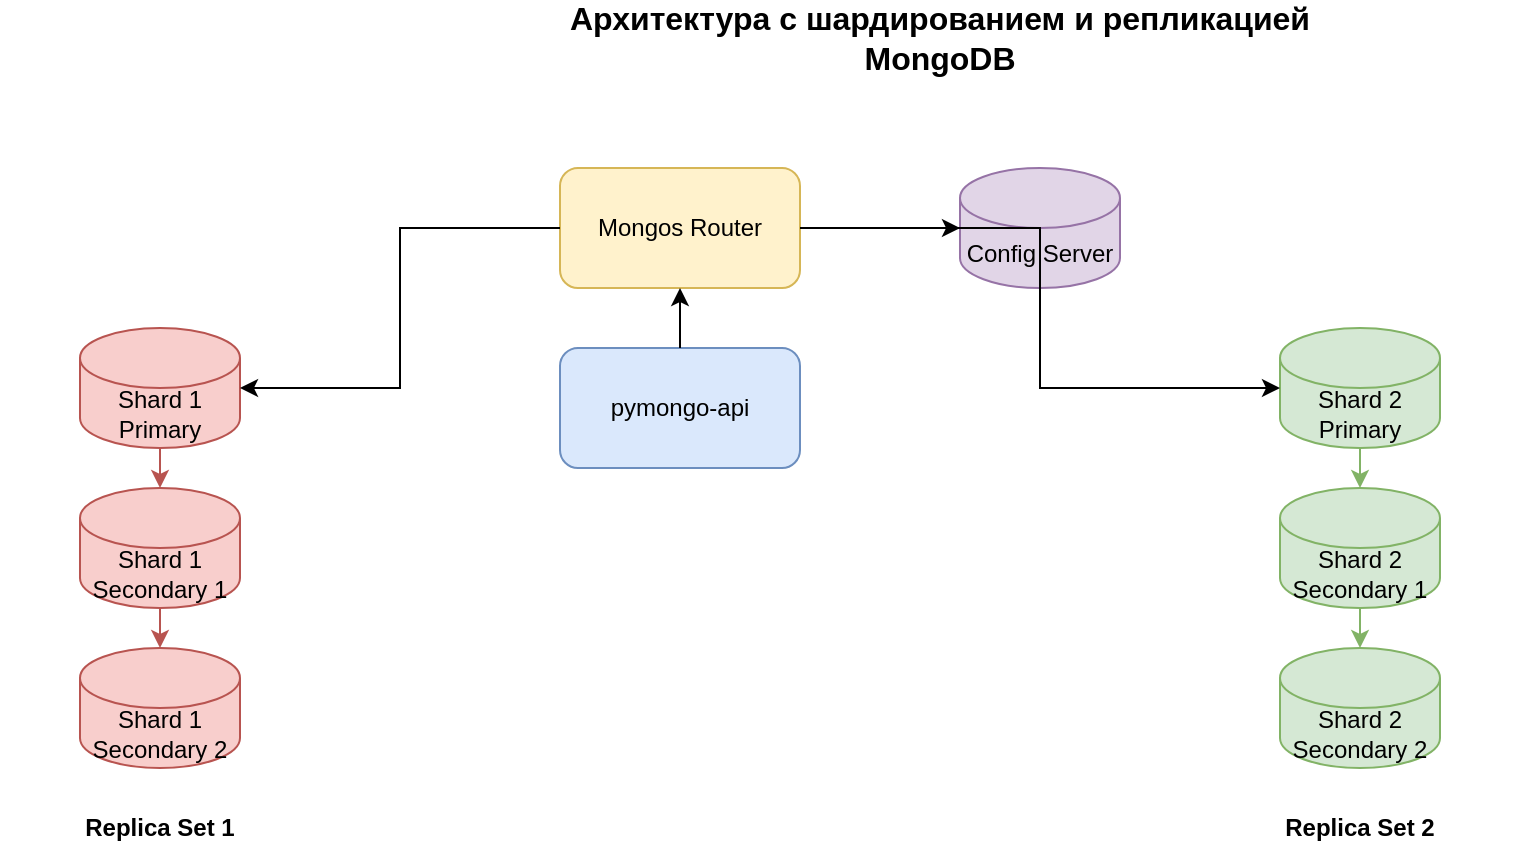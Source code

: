 <mxfile version="24.6.4" type="device">
  <diagram name="Шардирование + Репликация" id="-H_mtQnk-PTXWXPvYvuk">
    <mxGraphModel dx="954" dy="674" grid="1" gridSize="10" guides="1" tooltips="1" connect="1" arrows="1" fold="1" page="1" pageScale="1" pageWidth="1169" pageHeight="827" math="0" shadow="0">
      <root>
        <mxCell id="0" />
        <mxCell id="1" parent="0" />
        
        <!-- API Gateway -->
        <mxCell id="api-gateway" value="pymongo-api" style="rounded=1;whiteSpace=wrap;html=1;fillColor=#dae8fc;strokeColor=#6c8ebf;" vertex="1" parent="1">
          <mxGeometry x="360" y="290" width="120" height="60" as="geometry" />
        </mxCell>
        
        <!-- Mongos Router -->
        <mxCell id="mongos-router" value="Mongos Router" style="rounded=1;whiteSpace=wrap;html=1;fillColor=#fff2cc;strokeColor=#d6b656;" vertex="1" parent="1">
          <mxGeometry x="360" y="200" width="120" height="60" as="geometry" />
        </mxCell>
        
        <!-- Config Server -->
        <mxCell id="config-server" value="Config Server" style="shape=cylinder3;whiteSpace=wrap;html=1;boundedLbl=1;backgroundOutline=1;size=15;fillColor=#e1d5e7;strokeColor=#9673a6;" vertex="1" parent="1">
          <mxGeometry x="560" y="200" width="80" height="60" as="geometry" />
        </mxCell>
        
        <!-- Shard 1 Primary -->
        <mxCell id="shard1-primary" value="Shard 1 Primary" style="shape=cylinder3;whiteSpace=wrap;html=1;boundedLbl=1;backgroundOutline=1;size=15;fillColor=#f8cecc;strokeColor=#b85450;" vertex="1" parent="1">
          <mxGeometry x="120" y="280" width="80" height="60" as="geometry" />
        </mxCell>
        
        <!-- Shard 1 Secondary 1 -->
        <mxCell id="shard1-secondary1" value="Shard 1 Secondary 1" style="shape=cylinder3;whiteSpace=wrap;html=1;boundedLbl=1;backgroundOutline=1;size=15;fillColor=#f8cecc;strokeColor=#b85450;" vertex="1" parent="1">
          <mxGeometry x="120" y="360" width="80" height="60" as="geometry" />
        </mxCell>
        
        <!-- Shard 1 Secondary 2 -->
        <mxCell id="shard1-secondary2" value="Shard 1 Secondary 2" style="shape=cylinder3;whiteSpace=wrap;html=1;boundedLbl=1;backgroundOutline=1;size=15;fillColor=#f8cecc;strokeColor=#b85450;" vertex="1" parent="1">
          <mxGeometry x="120" y="440" width="80" height="60" as="geometry" />
        </mxCell>
        
        <!-- Shard 2 Primary -->
        <mxCell id="shard2-primary" value="Shard 2 Primary" style="shape=cylinder3;whiteSpace=wrap;html=1;boundedLbl=1;backgroundOutline=1;size=15;fillColor=#d5e8d4;strokeColor=#82b366;" vertex="1" parent="1">
          <mxGeometry x="720" y="280" width="80" height="60" as="geometry" />
        </mxCell>
        
        <!-- Shard 2 Secondary 1 -->
        <mxCell id="shard2-secondary1" value="Shard 2 Secondary 1" style="shape=cylinder3;whiteSpace=wrap;html=1;boundedLbl=1;backgroundOutline=1;size=15;fillColor=#d5e8d4;strokeColor=#82b366;" vertex="1" parent="1">
          <mxGeometry x="720" y="360" width="80" height="60" as="geometry" />
        </mxCell>
        
        <!-- Shard 2 Secondary 2 -->
        <mxCell id="shard2-secondary2" value="Shard 2 Secondary 2" style="shape=cylinder3;whiteSpace=wrap;html=1;boundedLbl=1;backgroundOutline=1;size=15;fillColor=#d5e8d4;strokeColor=#82b366;" vertex="1" parent="1">
          <mxGeometry x="720" y="440" width="80" height="60" as="geometry" />
        </mxCell>
        
        <!-- Connections -->
        <mxCell id="api-to-mongos" style="edgeStyle=orthogonalEdgeStyle;rounded=0;orthogonalLoop=1;jettySize=auto;html=1;exitX=0.5;exitY=0;exitDx=0;exitDy=0;entryX=0.5;entryY=1;entryDx=0;entryDy=0;" edge="1" parent="1" source="api-gateway" target="mongos-router">
          <mxGeometry relative="1" as="geometry" />
        </mxCell>
        
        <mxCell id="mongos-to-config" style="edgeStyle=orthogonalEdgeStyle;rounded=0;orthogonalLoop=1;jettySize=auto;html=1;exitX=1;exitY=0.5;exitDx=0;exitDy=0;entryX=0;entryY=0.5;entryDx=0;entryDy=0;" edge="1" parent="1" source="mongos-router" target="config-server">
          <mxGeometry relative="1" as="geometry" />
        </mxCell>
        
        <mxCell id="mongos-to-shard1-primary" style="edgeStyle=orthogonalEdgeStyle;rounded=0;orthogonalLoop=1;jettySize=auto;html=1;exitX=0;exitY=0.5;exitDx=0;exitDy=0;entryX=1;entryY=0.5;entryDx=0;entryDy=0;" edge="1" parent="1" source="mongos-router" target="shard1-primary">
          <mxGeometry relative="1" as="geometry" />
        </mxCell>
        
        <mxCell id="mongos-to-shard2-primary" style="edgeStyle=orthogonalEdgeStyle;rounded=0;orthogonalLoop=1;jettySize=auto;html=1;exitX=1;exitY=0.5;exitDx=0;exitDy=0;entryX=0;entryY=0.5;entryDx=0;entryDy=0;" edge="1" parent="1" source="mongos-router" target="shard2-primary">
          <mxGeometry relative="1" as="geometry" />
        </mxCell>
        
        <!-- Replica Set Connections -->
        <mxCell id="shard1-replica-1" style="edgeStyle=orthogonalEdgeStyle;rounded=0;orthogonalLoop=1;jettySize=auto;html=1;exitX=0.5;exitY=1;exitDx=0;exitDy=0;entryX=0.5;entryY=0;entryDx=0;entryDy=0;strokeColor=#b85450;" edge="1" parent="1" source="shard1-primary" target="shard1-secondary1">
          <mxGeometry relative="1" as="geometry" />
        </mxCell>
        
        <mxCell id="shard1-replica-2" style="edgeStyle=orthogonalEdgeStyle;rounded=0;orthogonalLoop=1;jettySize=auto;html=1;exitX=0.5;exitY=1;exitDx=0;exitDy=0;entryX=0.5;entryY=0;entryDx=0;entryDy=0;strokeColor=#b85450;" edge="1" parent="1" source="shard1-secondary1" target="shard1-secondary2">
          <mxGeometry relative="1" as="geometry" />
        </mxCell>
        
        <mxCell id="shard2-replica-1" style="edgeStyle=orthogonalEdgeStyle;rounded=0;orthogonalLoop=1;jettySize=auto;html=1;exitX=0.5;exitY=1;exitDx=0;exitDy=0;entryX=0.5;entryY=0;entryDx=0;entryDy=0;strokeColor=#82b366;" edge="1" parent="1" source="shard2-primary" target="shard2-secondary1">
          <mxGeometry relative="1" as="geometry" />
        </mxCell>
        
        <mxCell id="shard2-replica-2" style="edgeStyle=orthogonalEdgeStyle;rounded=0;orthogonalLoop=1;jettySize=auto;html=1;exitX=0.5;exitY=1;exitDx=0;exitDy=0;entryX=0.5;entryY=0;entryDx=0;entryDy=0;strokeColor=#82b366;" edge="1" parent="1" source="shard2-secondary1" target="shard2-secondary2">
          <mxGeometry relative="1" as="geometry" />
        </mxCell>
        
        <!-- Title -->
        <mxCell id="title" value="Архитектура с шардированием и репликацией MongoDB" style="text;html=1;strokeColor=none;fillColor=none;align=center;verticalAlign=middle;whiteSpace=wrap;rounded=0;fontSize=16;fontStyle=1;" vertex="1" parent="1">
          <mxGeometry x="350" y="120" width="400" height="30" as="geometry" />
        </mxCell>
        
        <!-- Replica Set Labels -->
        <mxCell id="shard1-label" value="Replica Set 1" style="text;html=1;strokeColor=none;fillColor=none;align=center;verticalAlign=middle;whiteSpace=wrap;rounded=0;fontSize=12;fontStyle=1;" vertex="1" parent="1">
          <mxGeometry x="80" y="520" width="160" height="20" as="geometry" />
        </mxCell>
        
        <mxCell id="shard2-label" value="Replica Set 2" style="text;html=1;strokeColor=none;fillColor=none;align=center;verticalAlign=middle;whiteSpace=wrap;rounded=0;fontSize=12;fontStyle=1;" vertex="1" parent="1">
          <mxGeometry x="680" y="520" width="160" height="20" as="geometry" />
        </mxCell>
        
      </root>
    </mxGraphModel>
  </diagram>
</mxfile> 